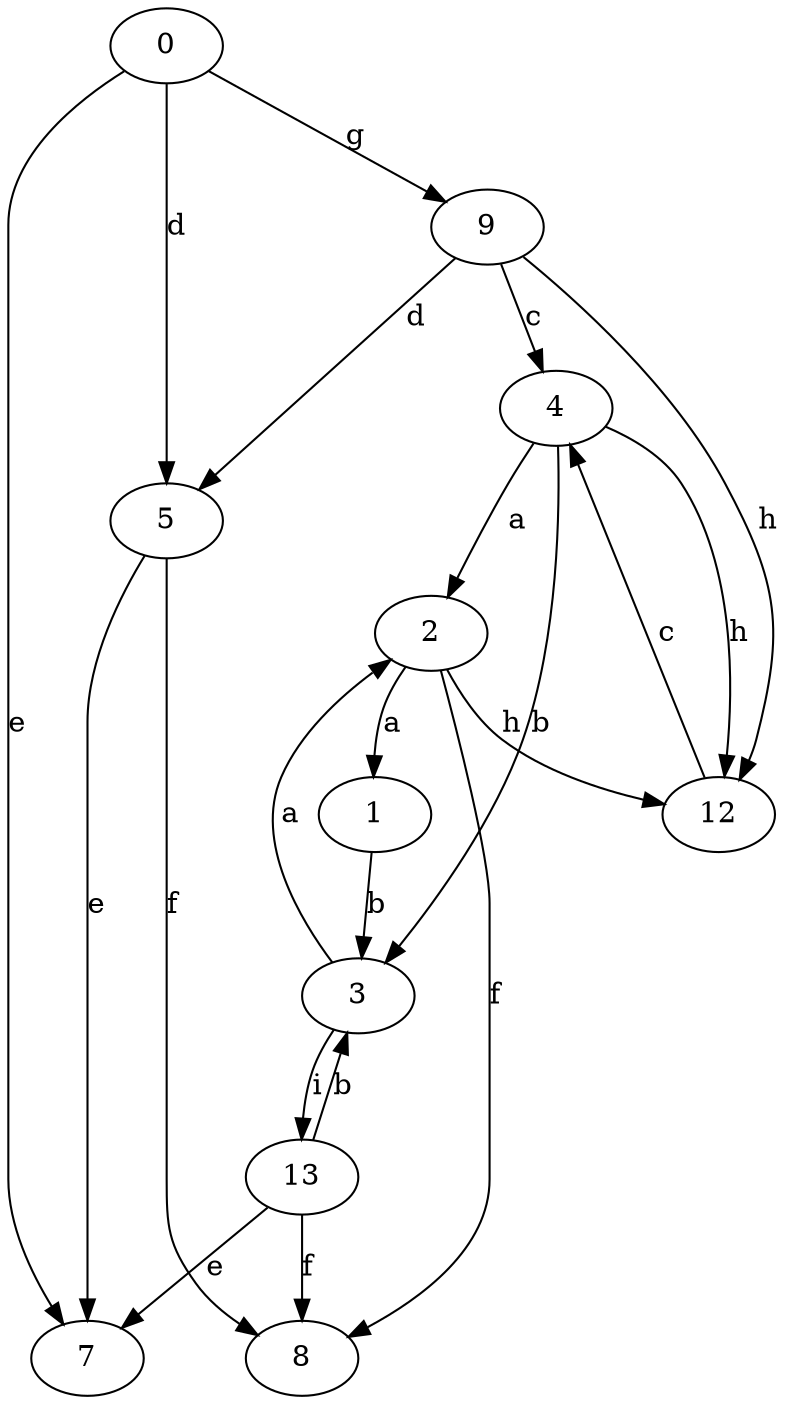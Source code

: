 strict digraph  {
0;
1;
2;
3;
4;
5;
7;
8;
9;
12;
13;
0 -> 5  [label=d];
0 -> 7  [label=e];
0 -> 9  [label=g];
1 -> 3  [label=b];
2 -> 1  [label=a];
2 -> 8  [label=f];
2 -> 12  [label=h];
3 -> 2  [label=a];
3 -> 13  [label=i];
4 -> 2  [label=a];
4 -> 3  [label=b];
4 -> 12  [label=h];
5 -> 7  [label=e];
5 -> 8  [label=f];
9 -> 4  [label=c];
9 -> 5  [label=d];
9 -> 12  [label=h];
12 -> 4  [label=c];
13 -> 3  [label=b];
13 -> 7  [label=e];
13 -> 8  [label=f];
}
